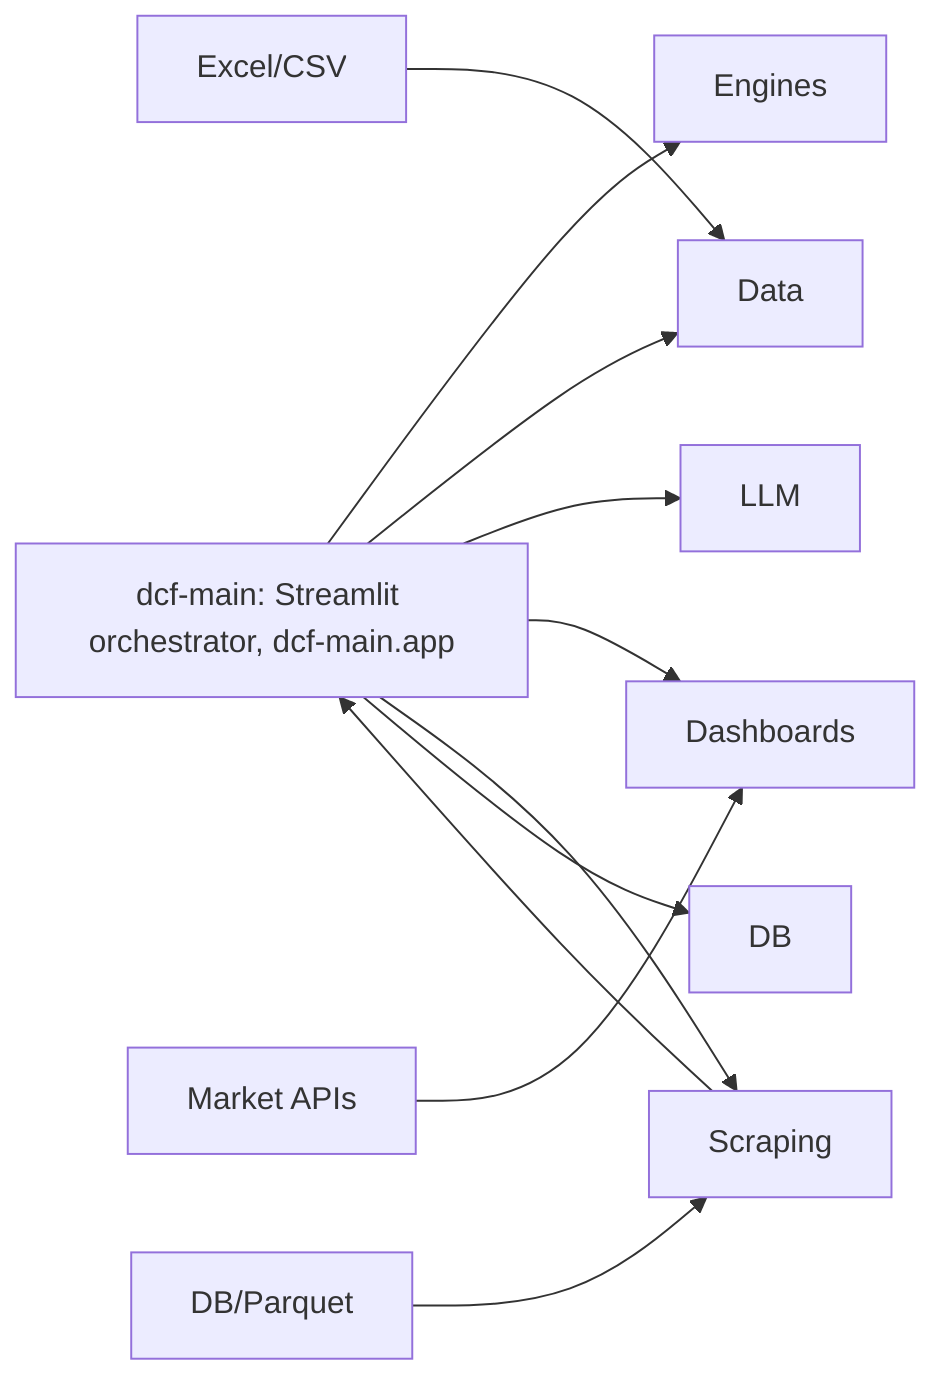 flowchart LR
    A["dcf-main: Streamlit orchestrator, dcf-main.app"]
    B0[Engines]
    A --> B0
    B1[Data]
    A --> B1
    B2[LLM]
    A --> B2
    B3[Dashboards]
    A --> B3
    B4[Scraping]
    A --> B4
    B5[DB]
    A --> B5
    X1[Excel/CSV] --> B1
    X2[Market APIs] --> B3
    X3[DB/Parquet] --> B4
    B4 --> A